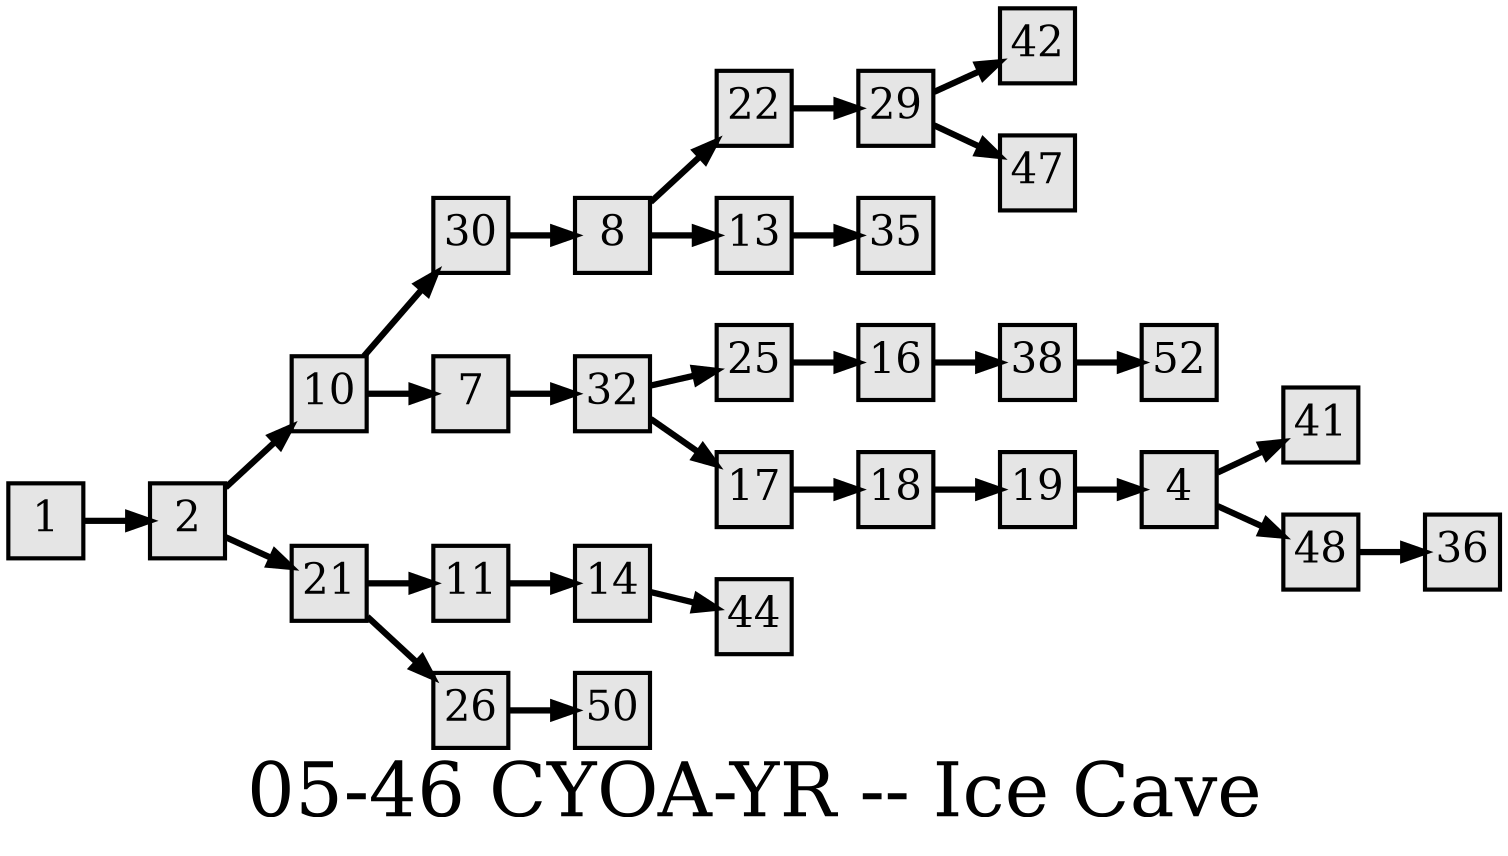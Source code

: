 digraph g{
  graph [ label="05-46 CYOA-YR -- Ice Cave" rankdir=LR, ordering=out, fontsize=36, nodesep="0.35", ranksep="0.45"];
  node  [shape=rect, penwidth=2, fontsize=20, style=filled, fillcolor=grey90, margin="0,0", labelfloat=true, regular=true, fixedsize=true];
  edge  [labelfloat=true, penwidth=3, fontsize=12];

  1 -> 2;
  2 -> 10;
  2 -> 21;
  4 -> 41;
  4 -> 48;
  7 -> 32;
  8 -> 22;
  8 -> 13;
  10 -> 30;
  10 -> 7;
  11 -> 14;
  13 -> 35;
  14 -> 44;
  16 -> 38;
  17 -> 18;
  18 -> 19;
  19 -> 4;
  21 -> 11;
  21 -> 26;
  22 -> 29;
  25 -> 16;
  26 -> 50;
  29 -> 42;
  29 -> 47;
  30 -> 8;
  32 -> 25;
  32 -> 17;
  38 -> 52;
  48 -> 36;
}

